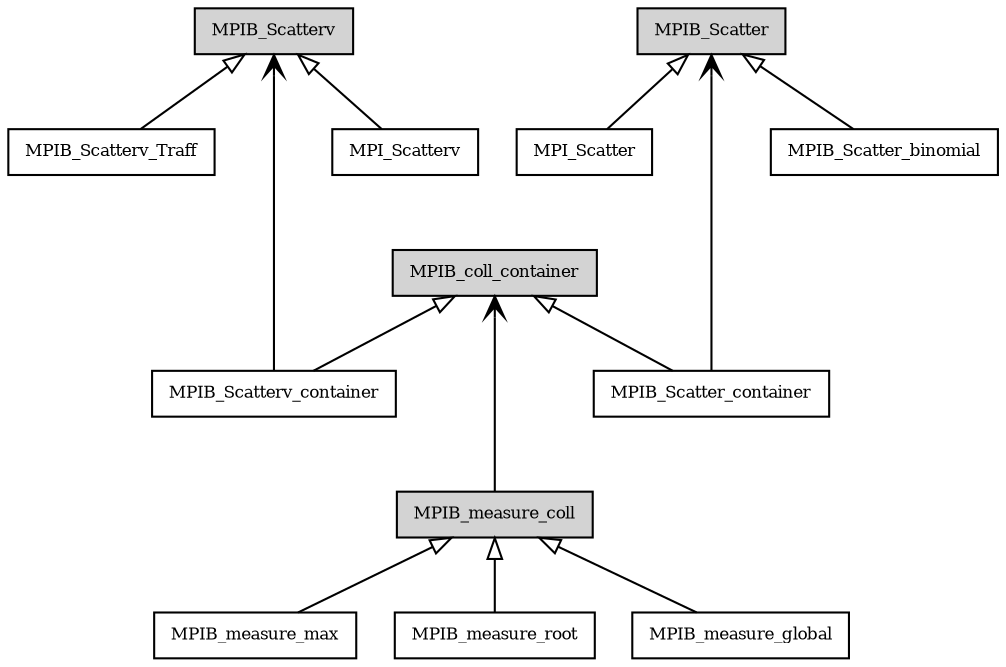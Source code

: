 digraph
{
	rankdir = BT;

	node [fontsize = 8, shape = box, height = 0.3, style = filled, fillcolor = lightgrey];
	MPIB_Scatter;
	MPIB_Scatterv;
	MPIB_coll_container;
	MPIB_measure_coll;
	node [style = solid];
	{rank = sink; MPIB_Scatter MPIB_Scatterv}
	{rank = same; MPIB_measure_max MPIB_measure_root MPIB_measure_global}

	edge [arrowhead = empty];
	MPI_Scatter -> MPIB_Scatter;
	MPIB_Scatter_binomial -> MPIB_Scatter;
	MPI_Scatterv -> MPIB_Scatterv;
	MPIB_Scatterv_Traff -> MPIB_Scatterv;
	MPIB_Scatter_container -> MPIB_coll_container;
	MPIB_Scatterv_container -> MPIB_coll_container;
	MPIB_measure_max -> MPIB_measure_coll;
	MPIB_measure_root -> MPIB_measure_coll;
	MPIB_measure_global -> MPIB_measure_coll;

	edge [arrowhead = open];
	MPIB_Scatter_container -> MPIB_Scatter [weight = 10];
	MPIB_Scatterv_container -> MPIB_Scatterv [weight = 10];
	MPIB_measure_coll -> MPIB_coll_container;

	edge [style = invis];
	MPIB_measure_coll -> MPIB_Scatter_container;
	MPIB_measure_coll -> MPIB_Scatterv_container;
	MPIB_coll_container -> MPI_Scatter;
	MPIB_coll_container -> MPI_Scatterv;
}
